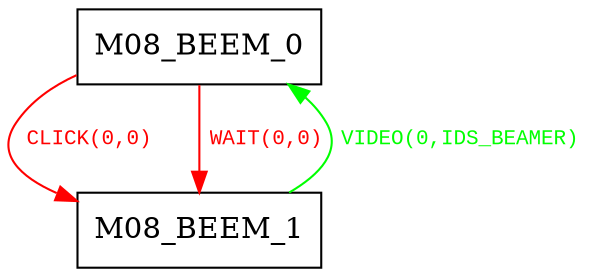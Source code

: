 digraph {
 node [shape=record];
"M08_BEEM_0" -> "M08_BEEM_1"[color=red, fontcolor=red, label=< <font face="Courier New" point-size="10">
CLICK(0,0)<br/>
</font>>];
"M08_BEEM_0" -> "M08_BEEM_1"[color=red, fontcolor=red, label=< <font face="Courier New" point-size="10">
WAIT(0,0)<br/>
</font>>];
"M08_BEEM_1" -> "M08_BEEM_0"[color=green, fontcolor=green, label=< <font face="Courier New" point-size="10">
VIDEO(0,IDS_BEAMER)<br/>
</font>>];
}
